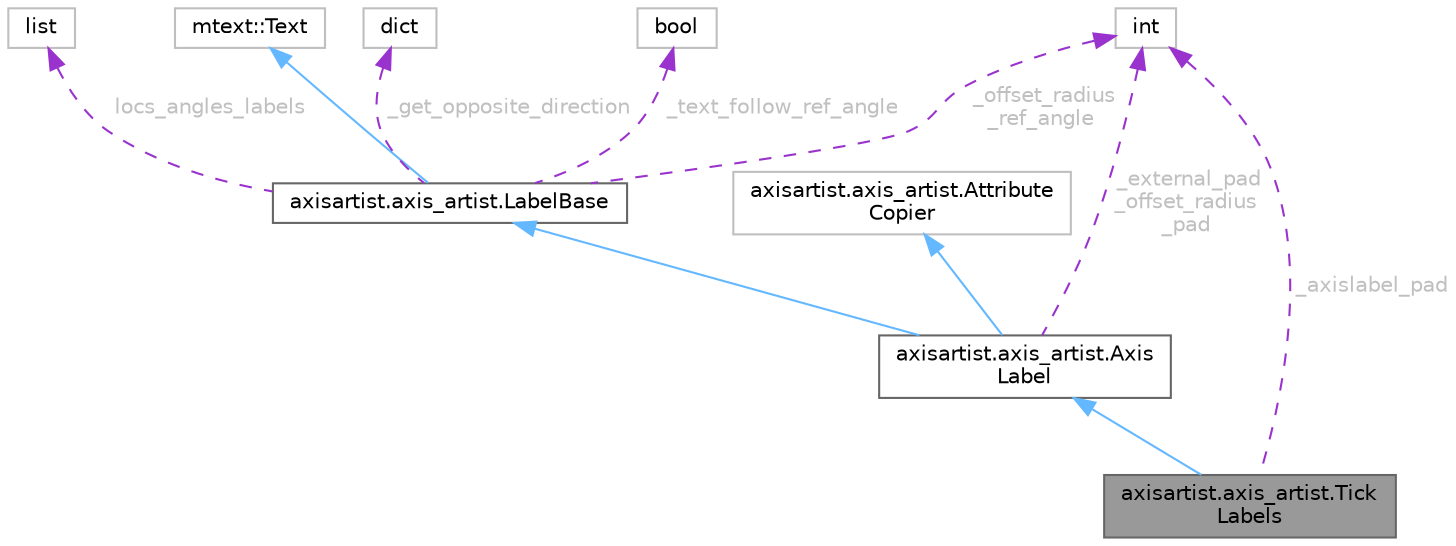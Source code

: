 digraph "axisartist.axis_artist.TickLabels"
{
 // LATEX_PDF_SIZE
  bgcolor="transparent";
  edge [fontname=Helvetica,fontsize=10,labelfontname=Helvetica,labelfontsize=10];
  node [fontname=Helvetica,fontsize=10,shape=box,height=0.2,width=0.4];
  Node1 [id="Node000001",label="axisartist.axis_artist.Tick\lLabels",height=0.2,width=0.4,color="gray40", fillcolor="grey60", style="filled", fontcolor="black",tooltip=" "];
  Node2 -> Node1 [id="edge1_Node000001_Node000002",dir="back",color="steelblue1",style="solid",tooltip=" "];
  Node2 [id="Node000002",label="axisartist.axis_artist.Axis\lLabel",height=0.2,width=0.4,color="gray40", fillcolor="white", style="filled",URL="$d4/d56/classaxisartist_1_1axis__artist_1_1AxisLabel.html",tooltip=" "];
  Node3 -> Node2 [id="edge2_Node000002_Node000003",dir="back",color="steelblue1",style="solid",tooltip=" "];
  Node3 [id="Node000003",label="axisartist.axis_artist.Attribute\lCopier",height=0.2,width=0.4,color="grey75", fillcolor="white", style="filled",URL="$dd/d68/classaxisartist_1_1axis__artist_1_1AttributeCopier.html",tooltip=" "];
  Node4 -> Node2 [id="edge3_Node000002_Node000004",dir="back",color="steelblue1",style="solid",tooltip=" "];
  Node4 [id="Node000004",label="axisartist.axis_artist.LabelBase",height=0.2,width=0.4,color="gray40", fillcolor="white", style="filled",URL="$d1/d08/classaxisartist_1_1axis__artist_1_1LabelBase.html",tooltip=" "];
  Node5 -> Node4 [id="edge4_Node000004_Node000005",dir="back",color="steelblue1",style="solid",tooltip=" "];
  Node5 [id="Node000005",label="mtext::Text",height=0.2,width=0.4,color="grey75", fillcolor="white", style="filled",tooltip=" "];
  Node6 -> Node4 [id="edge5_Node000004_Node000006",dir="back",color="darkorchid3",style="dashed",tooltip=" ",label=" _get_opposite_direction",fontcolor="grey" ];
  Node6 [id="Node000006",label="dict",height=0.2,width=0.4,color="grey75", fillcolor="white", style="filled",tooltip=" "];
  Node7 -> Node4 [id="edge6_Node000004_Node000007",dir="back",color="darkorchid3",style="dashed",tooltip=" ",label=" locs_angles_labels",fontcolor="grey" ];
  Node7 [id="Node000007",label="list",height=0.2,width=0.4,color="grey75", fillcolor="white", style="filled",tooltip=" "];
  Node8 -> Node4 [id="edge7_Node000004_Node000008",dir="back",color="darkorchid3",style="dashed",tooltip=" ",label=" _offset_radius\n_ref_angle",fontcolor="grey" ];
  Node8 [id="Node000008",label="int",height=0.2,width=0.4,color="grey75", fillcolor="white", style="filled",tooltip=" "];
  Node9 -> Node4 [id="edge8_Node000004_Node000009",dir="back",color="darkorchid3",style="dashed",tooltip=" ",label=" _text_follow_ref_angle",fontcolor="grey" ];
  Node9 [id="Node000009",label="bool",height=0.2,width=0.4,color="grey75", fillcolor="white", style="filled",tooltip=" "];
  Node8 -> Node2 [id="edge9_Node000002_Node000008",dir="back",color="darkorchid3",style="dashed",tooltip=" ",label=" _external_pad\n_offset_radius\n_pad",fontcolor="grey" ];
  Node8 -> Node1 [id="edge10_Node000001_Node000008",dir="back",color="darkorchid3",style="dashed",tooltip=" ",label=" _axislabel_pad",fontcolor="grey" ];
}
